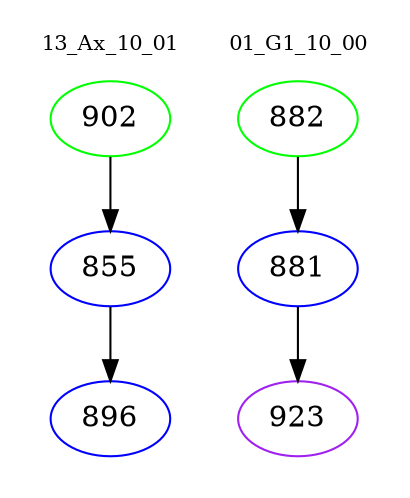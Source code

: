 digraph{
subgraph cluster_0 {
color = white
label = "13_Ax_10_01";
fontsize=10;
T0_902 [label="902", color="green"]
T0_902 -> T0_855 [color="black"]
T0_855 [label="855", color="blue"]
T0_855 -> T0_896 [color="black"]
T0_896 [label="896", color="blue"]
}
subgraph cluster_1 {
color = white
label = "01_G1_10_00";
fontsize=10;
T1_882 [label="882", color="green"]
T1_882 -> T1_881 [color="black"]
T1_881 [label="881", color="blue"]
T1_881 -> T1_923 [color="black"]
T1_923 [label="923", color="purple"]
}
}
